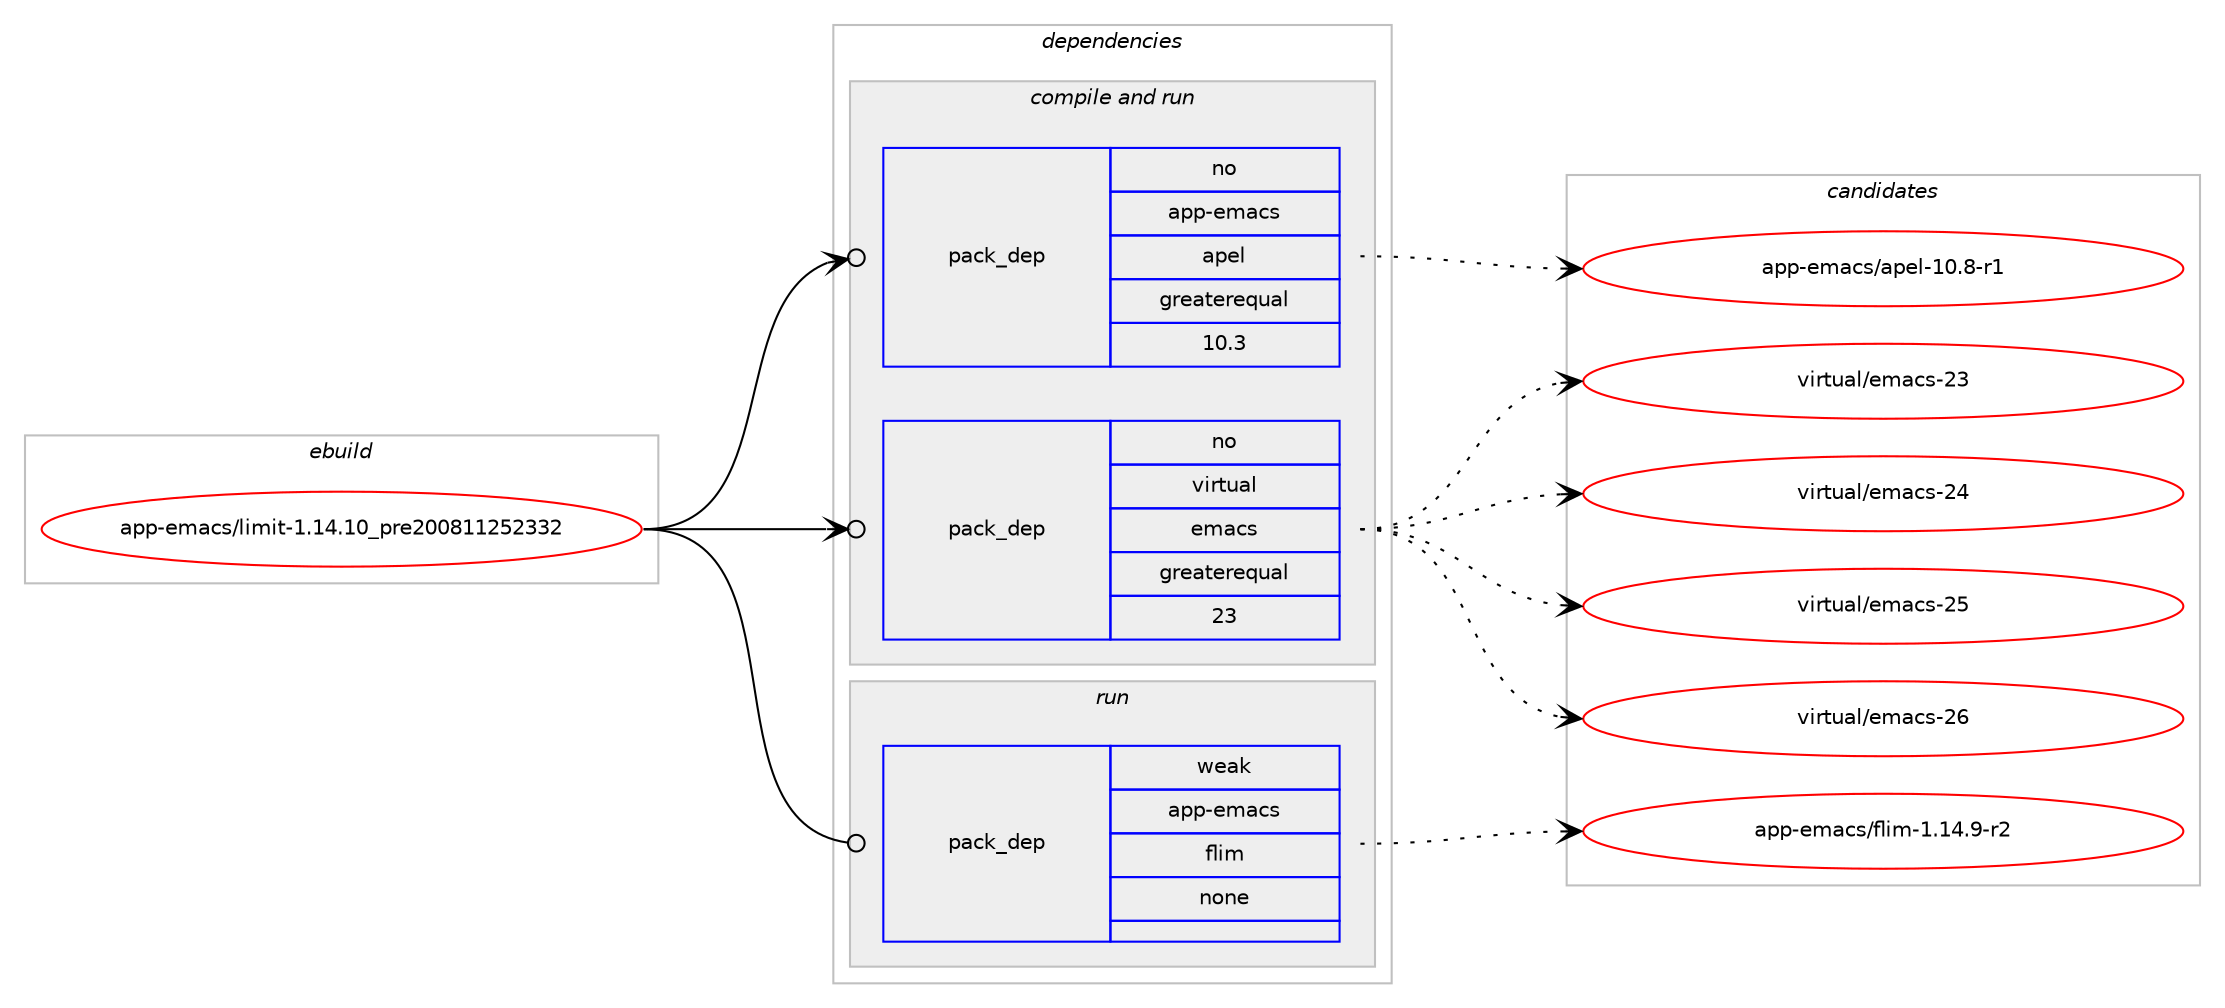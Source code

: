 digraph prolog {

# *************
# Graph options
# *************

newrank=true;
concentrate=true;
compound=true;
graph [rankdir=LR,fontname=Helvetica,fontsize=10,ranksep=1.5];#, ranksep=2.5, nodesep=0.2];
edge  [arrowhead=vee];
node  [fontname=Helvetica,fontsize=10];

# **********
# The ebuild
# **********

subgraph cluster_leftcol {
color=gray;
rank=same;
label=<<i>ebuild</i>>;
id [label="app-emacs/limit-1.14.10_pre200811252332", color=red, width=4, href="../app-emacs/limit-1.14.10_pre200811252332.svg"];
}

# ****************
# The dependencies
# ****************

subgraph cluster_midcol {
color=gray;
label=<<i>dependencies</i>>;
subgraph cluster_compile {
fillcolor="#eeeeee";
style=filled;
label=<<i>compile</i>>;
}
subgraph cluster_compileandrun {
fillcolor="#eeeeee";
style=filled;
label=<<i>compile and run</i>>;
subgraph pack3295 {
dependency4478 [label=<<TABLE BORDER="0" CELLBORDER="1" CELLSPACING="0" CELLPADDING="4" WIDTH="220"><TR><TD ROWSPAN="6" CELLPADDING="30">pack_dep</TD></TR><TR><TD WIDTH="110">no</TD></TR><TR><TD>app-emacs</TD></TR><TR><TD>apel</TD></TR><TR><TD>greaterequal</TD></TR><TR><TD>10.3</TD></TR></TABLE>>, shape=none, color=blue];
}
id:e -> dependency4478:w [weight=20,style="solid",arrowhead="odotvee"];
subgraph pack3296 {
dependency4479 [label=<<TABLE BORDER="0" CELLBORDER="1" CELLSPACING="0" CELLPADDING="4" WIDTH="220"><TR><TD ROWSPAN="6" CELLPADDING="30">pack_dep</TD></TR><TR><TD WIDTH="110">no</TD></TR><TR><TD>virtual</TD></TR><TR><TD>emacs</TD></TR><TR><TD>greaterequal</TD></TR><TR><TD>23</TD></TR></TABLE>>, shape=none, color=blue];
}
id:e -> dependency4479:w [weight=20,style="solid",arrowhead="odotvee"];
}
subgraph cluster_run {
fillcolor="#eeeeee";
style=filled;
label=<<i>run</i>>;
subgraph pack3297 {
dependency4480 [label=<<TABLE BORDER="0" CELLBORDER="1" CELLSPACING="0" CELLPADDING="4" WIDTH="220"><TR><TD ROWSPAN="6" CELLPADDING="30">pack_dep</TD></TR><TR><TD WIDTH="110">weak</TD></TR><TR><TD>app-emacs</TD></TR><TR><TD>flim</TD></TR><TR><TD>none</TD></TR><TR><TD></TD></TR></TABLE>>, shape=none, color=blue];
}
id:e -> dependency4480:w [weight=20,style="solid",arrowhead="odot"];
}
}

# **************
# The candidates
# **************

subgraph cluster_choices {
rank=same;
color=gray;
label=<<i>candidates</i>>;

subgraph choice3295 {
color=black;
nodesep=1;
choice97112112451011099799115479711210110845494846564511449 [label="app-emacs/apel-10.8-r1", color=red, width=4,href="../app-emacs/apel-10.8-r1.svg"];
dependency4478:e -> choice97112112451011099799115479711210110845494846564511449:w [style=dotted,weight="100"];
}
subgraph choice3296 {
color=black;
nodesep=1;
choice11810511411611797108471011099799115455051 [label="virtual/emacs-23", color=red, width=4,href="../virtual/emacs-23.svg"];
choice11810511411611797108471011099799115455052 [label="virtual/emacs-24", color=red, width=4,href="../virtual/emacs-24.svg"];
choice11810511411611797108471011099799115455053 [label="virtual/emacs-25", color=red, width=4,href="../virtual/emacs-25.svg"];
choice11810511411611797108471011099799115455054 [label="virtual/emacs-26", color=red, width=4,href="../virtual/emacs-26.svg"];
dependency4479:e -> choice11810511411611797108471011099799115455051:w [style=dotted,weight="100"];
dependency4479:e -> choice11810511411611797108471011099799115455052:w [style=dotted,weight="100"];
dependency4479:e -> choice11810511411611797108471011099799115455053:w [style=dotted,weight="100"];
dependency4479:e -> choice11810511411611797108471011099799115455054:w [style=dotted,weight="100"];
}
subgraph choice3297 {
color=black;
nodesep=1;
choice9711211245101109979911547102108105109454946495246574511450 [label="app-emacs/flim-1.14.9-r2", color=red, width=4,href="../app-emacs/flim-1.14.9-r2.svg"];
dependency4480:e -> choice9711211245101109979911547102108105109454946495246574511450:w [style=dotted,weight="100"];
}
}

}
